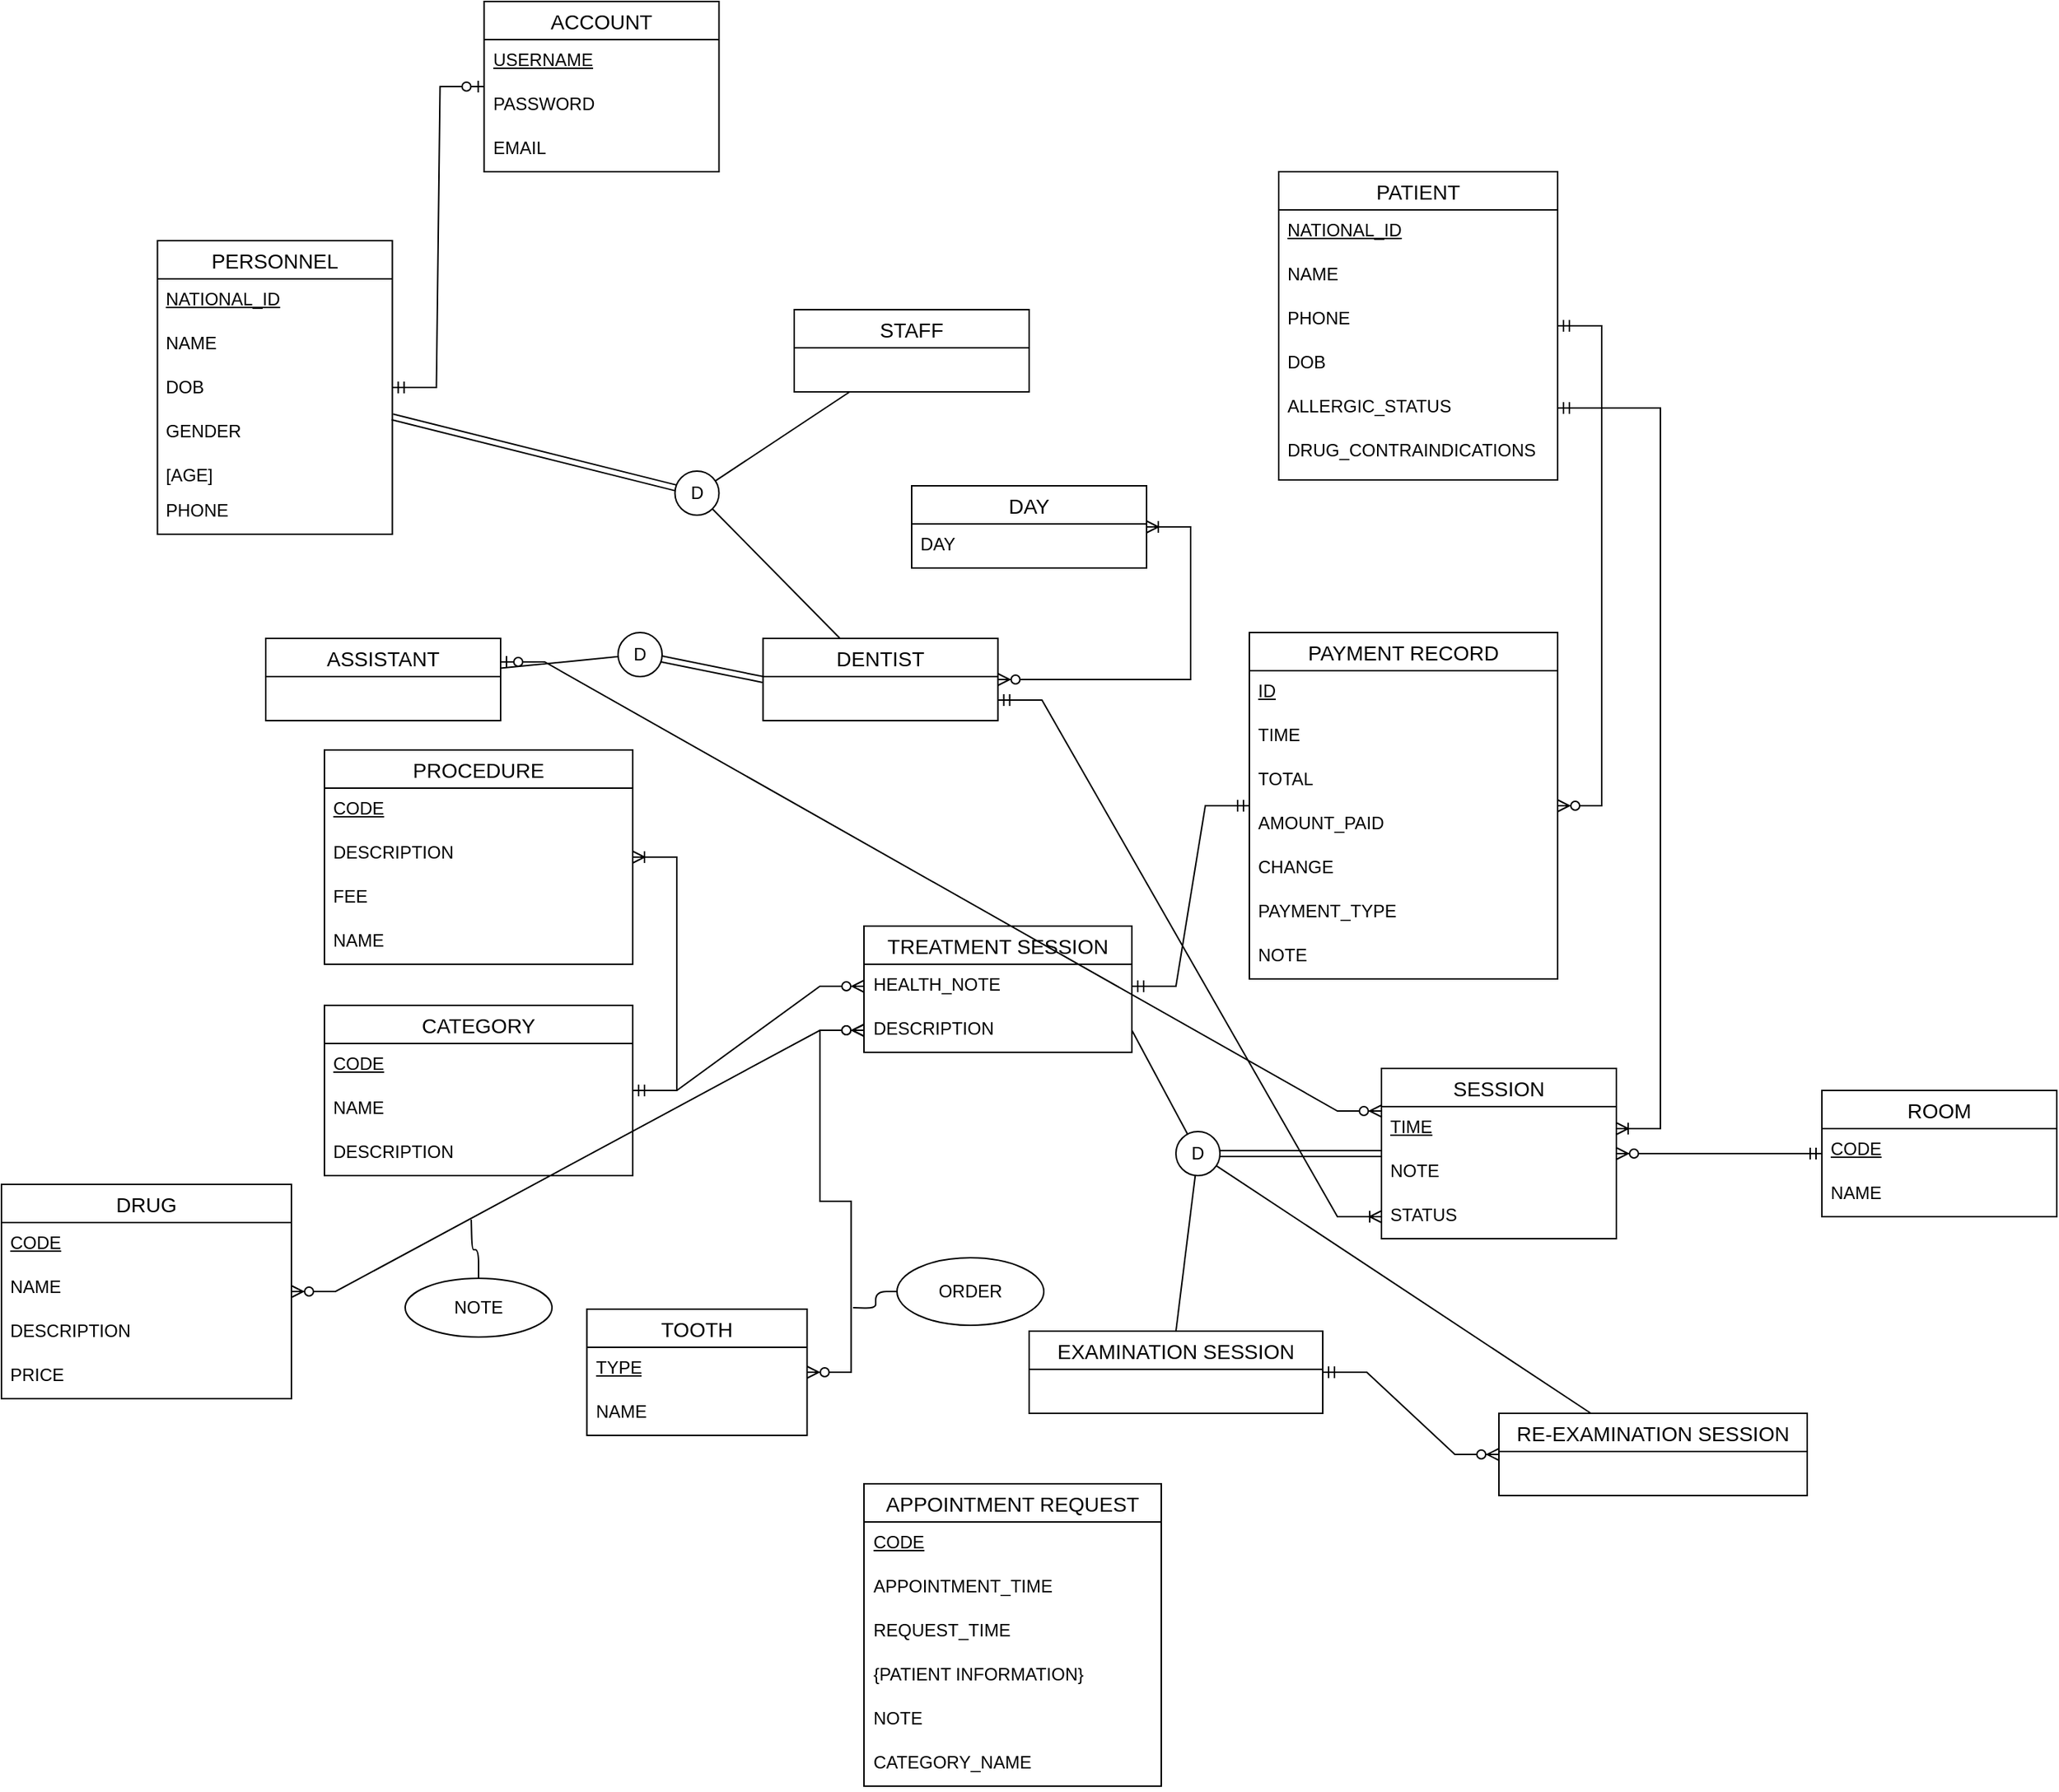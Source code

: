 <mxfile version="21.6.6" type="device">
  <diagram name="Page-1" id="1ZqelRtR58Mp4bGrBmQF">
    <mxGraphModel dx="1050" dy="623" grid="1" gridSize="10" guides="1" tooltips="1" connect="1" arrows="1" fold="1" page="1" pageScale="1" pageWidth="850" pageHeight="1100" background="none" math="0" shadow="0">
      <root>
        <mxCell id="0" />
        <mxCell id="1" parent="0" />
        <mxCell id="TScpjYr6p5Fea-ma_9VI-13" value="DENTIST" style="swimlane;fontStyle=0;childLayout=stackLayout;horizontal=1;startSize=26;horizontalStack=0;resizeParent=1;resizeParentMax=0;resizeLast=0;collapsible=1;marginBottom=0;align=center;fontSize=14;" parent="1" vertex="1">
          <mxGeometry x="648.75" y="1044" width="160" height="56" as="geometry" />
        </mxCell>
        <mxCell id="TScpjYr6p5Fea-ma_9VI-52" value="ROOM" style="swimlane;fontStyle=0;childLayout=stackLayout;horizontal=1;startSize=26;horizontalStack=0;resizeParent=1;resizeParentMax=0;resizeLast=0;collapsible=1;marginBottom=0;align=center;fontSize=14;" parent="1" vertex="1">
          <mxGeometry x="1370" y="1352" width="160" height="86" as="geometry" />
        </mxCell>
        <mxCell id="TScpjYr6p5Fea-ma_9VI-53" value="&lt;u&gt;CODE&lt;/u&gt;" style="text;strokeColor=none;fillColor=none;spacingLeft=4;spacingRight=4;overflow=hidden;rotatable=0;points=[[0,0.5],[1,0.5]];portConstraint=eastwest;fontSize=12;whiteSpace=wrap;html=1;" parent="TScpjYr6p5Fea-ma_9VI-52" vertex="1">
          <mxGeometry y="26" width="160" height="30" as="geometry" />
        </mxCell>
        <mxCell id="2ctIC8E9U0INF1ZIrR8m-14" value="NAME" style="text;strokeColor=none;fillColor=none;spacingLeft=4;spacingRight=4;overflow=hidden;rotatable=0;points=[[0,0.5],[1,0.5]];portConstraint=eastwest;fontSize=12;whiteSpace=wrap;html=1;" parent="TScpjYr6p5Fea-ma_9VI-52" vertex="1">
          <mxGeometry y="56" width="160" height="30" as="geometry" />
        </mxCell>
        <mxCell id="TScpjYr6p5Fea-ma_9VI-64" value="PATIENT" style="swimlane;fontStyle=0;childLayout=stackLayout;horizontal=1;startSize=26;horizontalStack=0;resizeParent=1;resizeParentMax=0;resizeLast=0;collapsible=1;marginBottom=0;align=center;fontSize=14;" parent="1" vertex="1">
          <mxGeometry x="1000" y="726" width="190" height="210" as="geometry" />
        </mxCell>
        <mxCell id="zubsQwE2RWVzoVWE71jF-47" value="NATIONAL_ID" style="text;strokeColor=none;fillColor=none;spacingLeft=4;spacingRight=4;overflow=hidden;rotatable=0;points=[[0,0.5],[1,0.5]];portConstraint=eastwest;fontSize=12;whiteSpace=wrap;html=1;fontStyle=4" parent="TScpjYr6p5Fea-ma_9VI-64" vertex="1">
          <mxGeometry y="26" width="190" height="30" as="geometry" />
        </mxCell>
        <mxCell id="zubsQwE2RWVzoVWE71jF-48" value="NAME" style="text;strokeColor=none;fillColor=none;spacingLeft=4;spacingRight=4;overflow=hidden;rotatable=0;points=[[0,0.5],[1,0.5]];portConstraint=eastwest;fontSize=12;whiteSpace=wrap;html=1;" parent="TScpjYr6p5Fea-ma_9VI-64" vertex="1">
          <mxGeometry y="56" width="190" height="30" as="geometry" />
        </mxCell>
        <mxCell id="zubsQwE2RWVzoVWE71jF-49" value="PHONE" style="text;strokeColor=none;fillColor=none;spacingLeft=4;spacingRight=4;overflow=hidden;rotatable=0;points=[[0,0.5],[1,0.5]];portConstraint=eastwest;fontSize=12;whiteSpace=wrap;html=1;" parent="TScpjYr6p5Fea-ma_9VI-64" vertex="1">
          <mxGeometry y="86" width="190" height="30" as="geometry" />
        </mxCell>
        <mxCell id="zubsQwE2RWVzoVWE71jF-50" value="DOB" style="text;strokeColor=none;fillColor=none;spacingLeft=4;spacingRight=4;overflow=hidden;rotatable=0;points=[[0,0.5],[1,0.5]];portConstraint=eastwest;fontSize=12;whiteSpace=wrap;html=1;" parent="TScpjYr6p5Fea-ma_9VI-64" vertex="1">
          <mxGeometry y="116" width="190" height="30" as="geometry" />
        </mxCell>
        <mxCell id="tFlB_O44RkPan1QI3NoO-107" value="ALLERGIC_STATUS" style="text;strokeColor=none;fillColor=none;spacingLeft=4;spacingRight=4;overflow=hidden;rotatable=0;points=[[0,0.5],[1,0.5]];portConstraint=eastwest;fontSize=12;whiteSpace=wrap;html=1;" parent="TScpjYr6p5Fea-ma_9VI-64" vertex="1">
          <mxGeometry y="146" width="190" height="30" as="geometry" />
        </mxCell>
        <mxCell id="tFlB_O44RkPan1QI3NoO-108" value="DRUG_CONTRAINDICATIONS" style="text;strokeColor=none;fillColor=none;spacingLeft=4;spacingRight=4;overflow=hidden;rotatable=0;points=[[0,0.5],[1,0.5]];portConstraint=eastwest;fontSize=12;whiteSpace=wrap;html=1;" parent="TScpjYr6p5Fea-ma_9VI-64" vertex="1">
          <mxGeometry y="176" width="190" height="34" as="geometry" />
        </mxCell>
        <mxCell id="TScpjYr6p5Fea-ma_9VI-93" value="PAYMENT RECORD" style="swimlane;fontStyle=0;childLayout=stackLayout;horizontal=1;startSize=26;horizontalStack=0;resizeParent=1;resizeParentMax=0;resizeLast=0;collapsible=1;marginBottom=0;align=center;fontSize=14;" parent="1" vertex="1">
          <mxGeometry x="980" y="1040" width="210" height="236" as="geometry" />
        </mxCell>
        <mxCell id="2ctIC8E9U0INF1ZIrR8m-19" value="&lt;u&gt;ID&lt;/u&gt;" style="text;strokeColor=none;fillColor=none;spacingLeft=4;spacingRight=4;overflow=hidden;rotatable=0;points=[[0,0.5],[1,0.5]];portConstraint=eastwest;fontSize=12;whiteSpace=wrap;html=1;" parent="TScpjYr6p5Fea-ma_9VI-93" vertex="1">
          <mxGeometry y="26" width="210" height="30" as="geometry" />
        </mxCell>
        <mxCell id="TScpjYr6p5Fea-ma_9VI-94" value="TIME" style="text;strokeColor=none;fillColor=none;spacingLeft=4;spacingRight=4;overflow=hidden;rotatable=0;points=[[0,0.5],[1,0.5]];portConstraint=eastwest;fontSize=12;whiteSpace=wrap;html=1;" parent="TScpjYr6p5Fea-ma_9VI-93" vertex="1">
          <mxGeometry y="56" width="210" height="30" as="geometry" />
        </mxCell>
        <mxCell id="TScpjYr6p5Fea-ma_9VI-95" value="TOTAL" style="text;strokeColor=none;fillColor=none;spacingLeft=4;spacingRight=4;overflow=hidden;rotatable=0;points=[[0,0.5],[1,0.5]];portConstraint=eastwest;fontSize=12;whiteSpace=wrap;html=1;" parent="TScpjYr6p5Fea-ma_9VI-93" vertex="1">
          <mxGeometry y="86" width="210" height="30" as="geometry" />
        </mxCell>
        <mxCell id="TScpjYr6p5Fea-ma_9VI-96" value="AMOUNT_PAID" style="text;strokeColor=none;fillColor=none;spacingLeft=4;spacingRight=4;overflow=hidden;rotatable=0;points=[[0,0.5],[1,0.5]];portConstraint=eastwest;fontSize=12;whiteSpace=wrap;html=1;" parent="TScpjYr6p5Fea-ma_9VI-93" vertex="1">
          <mxGeometry y="116" width="210" height="30" as="geometry" />
        </mxCell>
        <mxCell id="TScpjYr6p5Fea-ma_9VI-97" value="CHANGE" style="text;strokeColor=none;fillColor=none;spacingLeft=4;spacingRight=4;overflow=hidden;rotatable=0;points=[[0,0.5],[1,0.5]];portConstraint=eastwest;fontSize=12;whiteSpace=wrap;html=1;" parent="TScpjYr6p5Fea-ma_9VI-93" vertex="1">
          <mxGeometry y="146" width="210" height="30" as="geometry" />
        </mxCell>
        <mxCell id="TScpjYr6p5Fea-ma_9VI-98" value="PAYMENT_TYPE" style="text;strokeColor=none;fillColor=none;spacingLeft=4;spacingRight=4;overflow=hidden;rotatable=0;points=[[0,0.5],[1,0.5]];portConstraint=eastwest;fontSize=12;whiteSpace=wrap;html=1;" parent="TScpjYr6p5Fea-ma_9VI-93" vertex="1">
          <mxGeometry y="176" width="210" height="30" as="geometry" />
        </mxCell>
        <mxCell id="4" value="NOTE" style="text;strokeColor=none;fillColor=none;spacingLeft=4;spacingRight=4;overflow=hidden;rotatable=0;points=[[0,0.5],[1,0.5]];portConstraint=eastwest;fontSize=12;whiteSpace=wrap;html=1;" parent="TScpjYr6p5Fea-ma_9VI-93" vertex="1">
          <mxGeometry y="206" width="210" height="30" as="geometry" />
        </mxCell>
        <mxCell id="TScpjYr6p5Fea-ma_9VI-100" value="APPOINTMENT REQUEST" style="swimlane;fontStyle=0;childLayout=stackLayout;horizontal=1;startSize=26;horizontalStack=0;resizeParent=1;resizeParentMax=0;resizeLast=0;collapsible=1;marginBottom=0;align=center;fontSize=14;" parent="1" vertex="1">
          <mxGeometry x="717.5" y="1620" width="202.5" height="206" as="geometry" />
        </mxCell>
        <mxCell id="tFlB_O44RkPan1QI3NoO-69" value="&lt;u&gt;CODE&lt;/u&gt;" style="text;strokeColor=none;fillColor=none;spacingLeft=4;spacingRight=4;overflow=hidden;rotatable=0;points=[[0,0.5],[1,0.5]];portConstraint=eastwest;fontSize=12;whiteSpace=wrap;html=1;" parent="TScpjYr6p5Fea-ma_9VI-100" vertex="1">
          <mxGeometry y="26" width="202.5" height="30" as="geometry" />
        </mxCell>
        <mxCell id="2ctIC8E9U0INF1ZIrR8m-20" value="&lt;span&gt;APPOINTMENT_TIME&lt;/span&gt;" style="text;strokeColor=none;fillColor=none;spacingLeft=4;spacingRight=4;overflow=hidden;rotatable=0;points=[[0,0.5],[1,0.5]];portConstraint=eastwest;fontSize=12;whiteSpace=wrap;html=1;fontStyle=0" parent="TScpjYr6p5Fea-ma_9VI-100" vertex="1">
          <mxGeometry y="56" width="202.5" height="30" as="geometry" />
        </mxCell>
        <mxCell id="tFlB_O44RkPan1QI3NoO-141" value="REQUEST_TIME" style="text;strokeColor=none;fillColor=none;spacingLeft=4;spacingRight=4;overflow=hidden;rotatable=0;points=[[0,0.5],[1,0.5]];portConstraint=eastwest;fontSize=12;whiteSpace=wrap;html=1;fontStyle=0" parent="TScpjYr6p5Fea-ma_9VI-100" vertex="1">
          <mxGeometry y="86" width="202.5" height="30" as="geometry" />
        </mxCell>
        <mxCell id="TScpjYr6p5Fea-ma_9VI-101" value="{PATIENT INFORMATION}" style="text;strokeColor=none;fillColor=none;spacingLeft=4;spacingRight=4;overflow=hidden;rotatable=0;points=[[0,0.5],[1,0.5]];portConstraint=eastwest;fontSize=12;whiteSpace=wrap;html=1;" parent="TScpjYr6p5Fea-ma_9VI-100" vertex="1">
          <mxGeometry y="116" width="202.5" height="30" as="geometry" />
        </mxCell>
        <mxCell id="tFlB_O44RkPan1QI3NoO-68" value="NOTE" style="text;strokeColor=none;fillColor=none;spacingLeft=4;spacingRight=4;overflow=hidden;rotatable=0;points=[[0,0.5],[1,0.5]];portConstraint=eastwest;fontSize=12;whiteSpace=wrap;html=1;" parent="TScpjYr6p5Fea-ma_9VI-100" vertex="1">
          <mxGeometry y="146" width="202.5" height="30" as="geometry" />
        </mxCell>
        <mxCell id="zubsQwE2RWVzoVWE71jF-51" value="CATEGORY_NAME" style="text;strokeColor=none;fillColor=none;spacingLeft=4;spacingRight=4;overflow=hidden;rotatable=0;points=[[0,0.5],[1,0.5]];portConstraint=eastwest;fontSize=12;whiteSpace=wrap;html=1;" parent="TScpjYr6p5Fea-ma_9VI-100" vertex="1">
          <mxGeometry y="176" width="202.5" height="30" as="geometry" />
        </mxCell>
        <mxCell id="2ctIC8E9U0INF1ZIrR8m-1" value="STAFF" style="swimlane;fontStyle=0;childLayout=stackLayout;horizontal=1;startSize=26;horizontalStack=0;resizeParent=1;resizeParentMax=0;resizeLast=0;collapsible=1;marginBottom=0;align=center;fontSize=14;" parent="1" vertex="1">
          <mxGeometry x="670" y="820" width="160" height="56" as="geometry" />
        </mxCell>
        <mxCell id="2ctIC8E9U0INF1ZIrR8m-5" value="PERSONNEL" style="swimlane;fontStyle=0;childLayout=stackLayout;horizontal=1;startSize=26;horizontalStack=0;resizeParent=1;resizeParentMax=0;resizeLast=0;collapsible=1;marginBottom=0;align=center;fontSize=14;" parent="1" vertex="1">
          <mxGeometry x="236.25" y="773" width="160" height="200" as="geometry" />
        </mxCell>
        <mxCell id="2ctIC8E9U0INF1ZIrR8m-7" value="&lt;u&gt;NATIONAL_ID&lt;/u&gt;" style="text;strokeColor=none;fillColor=none;spacingLeft=4;spacingRight=4;overflow=hidden;rotatable=0;points=[[0,0.5],[1,0.5]];portConstraint=eastwest;fontSize=12;whiteSpace=wrap;html=1;" parent="2ctIC8E9U0INF1ZIrR8m-5" vertex="1">
          <mxGeometry y="26" width="160" height="30" as="geometry" />
        </mxCell>
        <mxCell id="2ctIC8E9U0INF1ZIrR8m-8" value="NAME" style="text;strokeColor=none;fillColor=none;spacingLeft=4;spacingRight=4;overflow=hidden;rotatable=0;points=[[0,0.5],[1,0.5]];portConstraint=eastwest;fontSize=12;whiteSpace=wrap;html=1;" parent="2ctIC8E9U0INF1ZIrR8m-5" vertex="1">
          <mxGeometry y="56" width="160" height="30" as="geometry" />
        </mxCell>
        <mxCell id="2ctIC8E9U0INF1ZIrR8m-11" value="DOB" style="text;strokeColor=none;fillColor=none;spacingLeft=4;spacingRight=4;overflow=hidden;rotatable=0;points=[[0,0.5],[1,0.5]];portConstraint=eastwest;fontSize=12;whiteSpace=wrap;html=1;" parent="2ctIC8E9U0INF1ZIrR8m-5" vertex="1">
          <mxGeometry y="86" width="160" height="30" as="geometry" />
        </mxCell>
        <mxCell id="tFlB_O44RkPan1QI3NoO-49" value="GENDER" style="text;strokeColor=none;fillColor=none;spacingLeft=4;spacingRight=4;overflow=hidden;rotatable=0;points=[[0,0.5],[1,0.5]];portConstraint=eastwest;fontSize=12;whiteSpace=wrap;html=1;" parent="2ctIC8E9U0INF1ZIrR8m-5" vertex="1">
          <mxGeometry y="116" width="160" height="30" as="geometry" />
        </mxCell>
        <mxCell id="tFlB_O44RkPan1QI3NoO-117" value="[AGE]" style="text;strokeColor=none;fillColor=none;spacingLeft=4;spacingRight=4;overflow=hidden;rotatable=0;points=[[0,0.5],[1,0.5]];portConstraint=eastwest;fontSize=12;whiteSpace=wrap;html=1;" parent="2ctIC8E9U0INF1ZIrR8m-5" vertex="1">
          <mxGeometry y="146" width="160" height="24" as="geometry" />
        </mxCell>
        <mxCell id="3" value="PHONE" style="text;strokeColor=none;fillColor=none;spacingLeft=4;spacingRight=4;overflow=hidden;rotatable=0;points=[[0,0.5],[1,0.5]];portConstraint=eastwest;fontSize=12;whiteSpace=wrap;html=1;" parent="2ctIC8E9U0INF1ZIrR8m-5" vertex="1">
          <mxGeometry y="170" width="160" height="30" as="geometry" />
        </mxCell>
        <mxCell id="2ctIC8E9U0INF1ZIrR8m-22" value="DAY" style="swimlane;fontStyle=0;childLayout=stackLayout;horizontal=1;startSize=26;horizontalStack=0;resizeParent=1;resizeParentMax=0;resizeLast=0;collapsible=1;marginBottom=0;align=center;fontSize=14;" parent="1" vertex="1">
          <mxGeometry x="750" y="940" width="160" height="56" as="geometry" />
        </mxCell>
        <mxCell id="2ctIC8E9U0INF1ZIrR8m-23" value="DAY" style="text;strokeColor=none;fillColor=none;spacingLeft=4;spacingRight=4;overflow=hidden;rotatable=0;points=[[0,0.5],[1,0.5]];portConstraint=eastwest;fontSize=12;whiteSpace=wrap;html=1;" parent="2ctIC8E9U0INF1ZIrR8m-22" vertex="1">
          <mxGeometry y="26" width="160" height="30" as="geometry" />
        </mxCell>
        <mxCell id="tFlB_O44RkPan1QI3NoO-11" value="TREATMENT SESSION" style="swimlane;fontStyle=0;childLayout=stackLayout;horizontal=1;startSize=26;horizontalStack=0;resizeParent=1;resizeParentMax=0;resizeLast=0;collapsible=1;marginBottom=0;align=center;fontSize=14;" parent="1" vertex="1">
          <mxGeometry x="717.5" y="1240" width="182.5" height="86" as="geometry" />
        </mxCell>
        <mxCell id="rTvoOdT0h46K-Jxe7cBr-56" value="" style="edgeStyle=entityRelationEdgeStyle;fontSize=12;html=1;endArrow=ERzeroToMany;startArrow=ERzeroToOne;rounded=0;" parent="tFlB_O44RkPan1QI3NoO-11" edge="1">
          <mxGeometry width="100" height="100" relative="1" as="geometry">
            <mxPoint x="-247.5" y="-180" as="sourcePoint" />
            <mxPoint x="352.5" y="126.0" as="targetPoint" />
          </mxGeometry>
        </mxCell>
        <mxCell id="tFlB_O44RkPan1QI3NoO-12" value="HEALTH_NOTE" style="text;strokeColor=none;fillColor=none;spacingLeft=4;spacingRight=4;overflow=hidden;rotatable=0;points=[[0,0.5],[1,0.5]];portConstraint=eastwest;fontSize=12;whiteSpace=wrap;html=1;" parent="tFlB_O44RkPan1QI3NoO-11" vertex="1">
          <mxGeometry y="26" width="182.5" height="30" as="geometry" />
        </mxCell>
        <mxCell id="tFlB_O44RkPan1QI3NoO-96" value="DESCRIPTION" style="text;strokeColor=none;fillColor=none;spacingLeft=4;spacingRight=4;overflow=hidden;rotatable=0;points=[[0,0.5],[1,0.5]];portConstraint=eastwest;fontSize=12;whiteSpace=wrap;html=1;" parent="tFlB_O44RkPan1QI3NoO-11" vertex="1">
          <mxGeometry y="56" width="182.5" height="30" as="geometry" />
        </mxCell>
        <mxCell id="tFlB_O44RkPan1QI3NoO-19" value="CATEGORY" style="swimlane;fontStyle=0;childLayout=stackLayout;horizontal=1;startSize=26;horizontalStack=0;resizeParent=1;resizeParentMax=0;resizeLast=0;collapsible=1;marginBottom=0;align=center;fontSize=14;" parent="1" vertex="1">
          <mxGeometry x="350" y="1294" width="210" height="116" as="geometry" />
        </mxCell>
        <mxCell id="tFlB_O44RkPan1QI3NoO-20" value="&lt;u&gt;CODE&lt;/u&gt;" style="text;strokeColor=none;fillColor=none;spacingLeft=4;spacingRight=4;overflow=hidden;rotatable=0;points=[[0,0.5],[1,0.5]];portConstraint=eastwest;fontSize=12;whiteSpace=wrap;html=1;" parent="tFlB_O44RkPan1QI3NoO-19" vertex="1">
          <mxGeometry y="26" width="210" height="30" as="geometry" />
        </mxCell>
        <mxCell id="dPmDBc9KIw9kbBb1pNCt-47" value="NAME" style="text;strokeColor=none;fillColor=none;spacingLeft=4;spacingRight=4;overflow=hidden;rotatable=0;points=[[0,0.5],[1,0.5]];portConstraint=eastwest;fontSize=12;whiteSpace=wrap;html=1;" parent="tFlB_O44RkPan1QI3NoO-19" vertex="1">
          <mxGeometry y="56" width="210" height="30" as="geometry" />
        </mxCell>
        <mxCell id="rTvoOdT0h46K-Jxe7cBr-51" value="DESCRIPTION" style="text;strokeColor=none;fillColor=none;spacingLeft=4;spacingRight=4;overflow=hidden;rotatable=0;points=[[0,0.5],[1,0.5]];portConstraint=eastwest;fontSize=12;whiteSpace=wrap;html=1;" parent="tFlB_O44RkPan1QI3NoO-19" vertex="1">
          <mxGeometry y="86" width="210" height="30" as="geometry" />
        </mxCell>
        <mxCell id="tFlB_O44RkPan1QI3NoO-21" value="PROCEDURE" style="swimlane;fontStyle=0;childLayout=stackLayout;horizontal=1;startSize=26;horizontalStack=0;resizeParent=1;resizeParentMax=0;resizeLast=0;collapsible=1;marginBottom=0;align=center;fontSize=14;" parent="1" vertex="1">
          <mxGeometry x="350" y="1120" width="210" height="146" as="geometry" />
        </mxCell>
        <mxCell id="tFlB_O44RkPan1QI3NoO-22" value="&lt;u&gt;CODE&lt;/u&gt;" style="text;strokeColor=none;fillColor=none;spacingLeft=4;spacingRight=4;overflow=hidden;rotatable=0;points=[[0,0.5],[1,0.5]];portConstraint=eastwest;fontSize=12;whiteSpace=wrap;html=1;" parent="tFlB_O44RkPan1QI3NoO-21" vertex="1">
          <mxGeometry y="26" width="210" height="30" as="geometry" />
        </mxCell>
        <mxCell id="tFlB_O44RkPan1QI3NoO-23" value="DESCRIPTION" style="text;strokeColor=none;fillColor=none;spacingLeft=4;spacingRight=4;overflow=hidden;rotatable=0;points=[[0,0.5],[1,0.5]];portConstraint=eastwest;fontSize=12;whiteSpace=wrap;html=1;" parent="tFlB_O44RkPan1QI3NoO-21" vertex="1">
          <mxGeometry y="56" width="210" height="30" as="geometry" />
        </mxCell>
        <mxCell id="tFlB_O44RkPan1QI3NoO-27" value="FEE" style="text;strokeColor=none;fillColor=none;spacingLeft=4;spacingRight=4;overflow=hidden;rotatable=0;points=[[0,0.5],[1,0.5]];portConstraint=eastwest;fontSize=12;whiteSpace=wrap;html=1;" parent="tFlB_O44RkPan1QI3NoO-21" vertex="1">
          <mxGeometry y="86" width="210" height="30" as="geometry" />
        </mxCell>
        <mxCell id="rTvoOdT0h46K-Jxe7cBr-52" value="NAME" style="text;strokeColor=none;fillColor=none;spacingLeft=4;spacingRight=4;overflow=hidden;rotatable=0;points=[[0,0.5],[1,0.5]];portConstraint=eastwest;fontSize=12;whiteSpace=wrap;html=1;" parent="tFlB_O44RkPan1QI3NoO-21" vertex="1">
          <mxGeometry y="116" width="210" height="30" as="geometry" />
        </mxCell>
        <mxCell id="tFlB_O44RkPan1QI3NoO-24" value="TOOTH" style="swimlane;fontStyle=0;childLayout=stackLayout;horizontal=1;startSize=26;horizontalStack=0;resizeParent=1;resizeParentMax=0;resizeLast=0;collapsible=1;marginBottom=0;align=center;fontSize=14;" parent="1" vertex="1">
          <mxGeometry x="528.75" y="1501" width="150" height="86" as="geometry" />
        </mxCell>
        <mxCell id="tFlB_O44RkPan1QI3NoO-25" value="&lt;u&gt;TYPE&lt;/u&gt;" style="text;strokeColor=none;fillColor=none;spacingLeft=4;spacingRight=4;overflow=hidden;rotatable=0;points=[[0,0.5],[1,0.5]];portConstraint=eastwest;fontSize=12;whiteSpace=wrap;html=1;" parent="tFlB_O44RkPan1QI3NoO-24" vertex="1">
          <mxGeometry y="26" width="150" height="30" as="geometry" />
        </mxCell>
        <mxCell id="rTvoOdT0h46K-Jxe7cBr-54" value="NAME" style="text;strokeColor=none;fillColor=none;spacingLeft=4;spacingRight=4;overflow=hidden;rotatable=0;points=[[0,0.5],[1,0.5]];portConstraint=eastwest;fontSize=12;whiteSpace=wrap;html=1;" parent="tFlB_O44RkPan1QI3NoO-24" vertex="1">
          <mxGeometry y="56" width="150" height="30" as="geometry" />
        </mxCell>
        <mxCell id="tFlB_O44RkPan1QI3NoO-32" value="" style="edgeStyle=entityRelationEdgeStyle;fontSize=12;html=1;endArrow=ERoneToMany;startArrow=ERmandOne;rounded=0;" parent="1" source="tFlB_O44RkPan1QI3NoO-19" target="tFlB_O44RkPan1QI3NoO-21" edge="1">
          <mxGeometry width="100" height="100" relative="1" as="geometry">
            <mxPoint x="670" y="1338" as="sourcePoint" />
            <mxPoint x="870" y="1268" as="targetPoint" />
          </mxGeometry>
        </mxCell>
        <mxCell id="tFlB_O44RkPan1QI3NoO-38" value="ASSISTANT" style="swimlane;fontStyle=0;childLayout=stackLayout;horizontal=1;startSize=26;horizontalStack=0;resizeParent=1;resizeParentMax=0;resizeLast=0;collapsible=1;marginBottom=0;align=center;fontSize=14;" parent="1" vertex="1">
          <mxGeometry x="310" y="1044" width="160" height="56" as="geometry" />
        </mxCell>
        <mxCell id="tFlB_O44RkPan1QI3NoO-40" value="" style="edgeStyle=entityRelationEdgeStyle;fontSize=12;html=1;endArrow=ERoneToMany;startArrow=ERmandOne;rounded=0;exitX=1;exitY=0.75;exitDx=0;exitDy=0;" parent="1" source="TScpjYr6p5Fea-ma_9VI-13" target="rTvoOdT0h46K-Jxe7cBr-49" edge="1">
          <mxGeometry width="100" height="100" relative="1" as="geometry">
            <mxPoint x="840" y="1230" as="sourcePoint" />
            <mxPoint x="940" y="1130" as="targetPoint" />
          </mxGeometry>
        </mxCell>
        <mxCell id="tFlB_O44RkPan1QI3NoO-42" value="ACCOUNT" style="swimlane;fontStyle=0;childLayout=stackLayout;horizontal=1;startSize=26;horizontalStack=0;resizeParent=1;resizeParentMax=0;resizeLast=0;collapsible=1;marginBottom=0;align=center;fontSize=14;" parent="1" vertex="1">
          <mxGeometry x="458.75" y="610" width="160" height="116" as="geometry" />
        </mxCell>
        <mxCell id="tFlB_O44RkPan1QI3NoO-43" value="&lt;u&gt;USERNAME&lt;/u&gt;" style="text;strokeColor=none;fillColor=none;spacingLeft=4;spacingRight=4;overflow=hidden;rotatable=0;points=[[0,0.5],[1,0.5]];portConstraint=eastwest;fontSize=12;whiteSpace=wrap;html=1;" parent="tFlB_O44RkPan1QI3NoO-42" vertex="1">
          <mxGeometry y="26" width="160" height="30" as="geometry" />
        </mxCell>
        <mxCell id="tFlB_O44RkPan1QI3NoO-44" value="PASSWORD" style="text;strokeColor=none;fillColor=none;spacingLeft=4;spacingRight=4;overflow=hidden;rotatable=0;points=[[0,0.5],[1,0.5]];portConstraint=eastwest;fontSize=12;whiteSpace=wrap;html=1;" parent="tFlB_O44RkPan1QI3NoO-42" vertex="1">
          <mxGeometry y="56" width="160" height="30" as="geometry" />
        </mxCell>
        <mxCell id="tFlB_O44RkPan1QI3NoO-47" value="EMAIL" style="text;strokeColor=none;fillColor=none;spacingLeft=4;spacingRight=4;overflow=hidden;rotatable=0;points=[[0,0.5],[1,0.5]];portConstraint=eastwest;fontSize=12;whiteSpace=wrap;html=1;" parent="tFlB_O44RkPan1QI3NoO-42" vertex="1">
          <mxGeometry y="86" width="160" height="30" as="geometry" />
        </mxCell>
        <mxCell id="tFlB_O44RkPan1QI3NoO-51" value="DRUG" style="swimlane;fontStyle=0;childLayout=stackLayout;horizontal=1;startSize=26;horizontalStack=0;resizeParent=1;resizeParentMax=0;resizeLast=0;collapsible=1;marginBottom=0;align=center;fontSize=14;" parent="1" vertex="1">
          <mxGeometry x="130" y="1416" width="197.5" height="146" as="geometry" />
        </mxCell>
        <mxCell id="tFlB_O44RkPan1QI3NoO-52" value="CODE" style="text;strokeColor=none;fillColor=none;spacingLeft=4;spacingRight=4;overflow=hidden;rotatable=0;points=[[0,0.5],[1,0.5]];portConstraint=eastwest;fontSize=12;whiteSpace=wrap;html=1;fontStyle=4" parent="tFlB_O44RkPan1QI3NoO-51" vertex="1">
          <mxGeometry y="26" width="197.5" height="30" as="geometry" />
        </mxCell>
        <mxCell id="tFlB_O44RkPan1QI3NoO-53" value="NAME" style="text;strokeColor=none;fillColor=none;spacingLeft=4;spacingRight=4;overflow=hidden;rotatable=0;points=[[0,0.5],[1,0.5]];portConstraint=eastwest;fontSize=12;whiteSpace=wrap;html=1;" parent="tFlB_O44RkPan1QI3NoO-51" vertex="1">
          <mxGeometry y="56" width="197.5" height="30" as="geometry" />
        </mxCell>
        <mxCell id="tFlB_O44RkPan1QI3NoO-54" value="DESCRIPTION" style="text;strokeColor=none;fillColor=none;spacingLeft=4;spacingRight=4;overflow=hidden;rotatable=0;points=[[0,0.5],[1,0.5]];portConstraint=eastwest;fontSize=12;whiteSpace=wrap;html=1;" parent="tFlB_O44RkPan1QI3NoO-51" vertex="1">
          <mxGeometry y="86" width="197.5" height="30" as="geometry" />
        </mxCell>
        <mxCell id="tFlB_O44RkPan1QI3NoO-101" value="PRICE" style="text;strokeColor=none;fillColor=none;spacingLeft=4;spacingRight=4;overflow=hidden;rotatable=0;points=[[0,0.5],[1,0.5]];portConstraint=eastwest;fontSize=12;whiteSpace=wrap;html=1;" parent="tFlB_O44RkPan1QI3NoO-51" vertex="1">
          <mxGeometry y="116" width="197.5" height="30" as="geometry" />
        </mxCell>
        <mxCell id="tFlB_O44RkPan1QI3NoO-77" value="" style="edgeStyle=entityRelationEdgeStyle;fontSize=12;html=1;endArrow=ERmandOne;startArrow=ERmandOne;rounded=0;" parent="1" source="tFlB_O44RkPan1QI3NoO-12" target="TScpjYr6p5Fea-ma_9VI-93" edge="1">
          <mxGeometry width="100" height="100" relative="1" as="geometry">
            <mxPoint x="900.0" y="1311" as="sourcePoint" />
            <mxPoint x="970" y="818" as="targetPoint" />
          </mxGeometry>
        </mxCell>
        <mxCell id="tFlB_O44RkPan1QI3NoO-89" value="RE-EXAMINATION SESSION" style="swimlane;fontStyle=0;childLayout=stackLayout;horizontal=1;startSize=26;horizontalStack=0;resizeParent=1;resizeParentMax=0;resizeLast=0;collapsible=1;marginBottom=0;align=center;fontSize=14;" parent="1" vertex="1">
          <mxGeometry x="1150" y="1572" width="210" height="56" as="geometry" />
        </mxCell>
        <mxCell id="tFlB_O44RkPan1QI3NoO-97" value="" style="edgeStyle=entityRelationEdgeStyle;fontSize=12;html=1;endArrow=ERzeroToMany;startArrow=ERmandOne;rounded=0;endFill=0;" parent="1" source="tFlB_O44RkPan1QI3NoO-19" target="tFlB_O44RkPan1QI3NoO-12" edge="1">
          <mxGeometry width="100" height="100" relative="1" as="geometry">
            <mxPoint x="650" y="1370" as="sourcePoint" />
            <mxPoint x="690" y="1450" as="targetPoint" />
          </mxGeometry>
        </mxCell>
        <mxCell id="47" style="edgeStyle=orthogonalEdgeStyle;html=1;startArrow=none;startFill=0;endArrow=none;endFill=0;" parent="1" source="tFlB_O44RkPan1QI3NoO-103" edge="1">
          <mxGeometry relative="1" as="geometry">
            <mxPoint x="710" y="1500" as="targetPoint" />
          </mxGeometry>
        </mxCell>
        <mxCell id="tFlB_O44RkPan1QI3NoO-103" value="ORDER" style="ellipse;whiteSpace=wrap;html=1;align=center;" parent="1" vertex="1">
          <mxGeometry x="740" y="1466" width="100" height="46" as="geometry" />
        </mxCell>
        <mxCell id="tFlB_O44RkPan1QI3NoO-122" value="EXAMINATION SESSION" style="swimlane;fontStyle=0;childLayout=stackLayout;horizontal=1;startSize=26;horizontalStack=0;resizeParent=1;resizeParentMax=0;resizeLast=0;collapsible=1;marginBottom=0;align=center;fontSize=14;" parent="1" vertex="1">
          <mxGeometry x="830" y="1516" width="200" height="56" as="geometry" />
        </mxCell>
        <mxCell id="tFlB_O44RkPan1QI3NoO-127" value="SESSION" style="swimlane;fontStyle=0;childLayout=stackLayout;horizontal=1;startSize=26;horizontalStack=0;resizeParent=1;resizeParentMax=0;resizeLast=0;collapsible=1;marginBottom=0;align=center;fontSize=14;" parent="1" vertex="1">
          <mxGeometry x="1070" y="1337" width="160" height="116" as="geometry" />
        </mxCell>
        <mxCell id="tFlB_O44RkPan1QI3NoO-128" value="&lt;u&gt;TIME&lt;/u&gt;" style="text;strokeColor=none;fillColor=none;spacingLeft=4;spacingRight=4;overflow=hidden;rotatable=0;points=[[0,0.5],[1,0.5]];portConstraint=eastwest;fontSize=12;whiteSpace=wrap;html=1;" parent="tFlB_O44RkPan1QI3NoO-127" vertex="1">
          <mxGeometry y="26" width="160" height="30" as="geometry" />
        </mxCell>
        <mxCell id="tFlB_O44RkPan1QI3NoO-136" value="NOTE" style="text;strokeColor=none;fillColor=none;spacingLeft=4;spacingRight=4;overflow=hidden;rotatable=0;points=[[0,0.5],[1,0.5]];portConstraint=eastwest;fontSize=12;whiteSpace=wrap;html=1;" parent="tFlB_O44RkPan1QI3NoO-127" vertex="1">
          <mxGeometry y="56" width="160" height="30" as="geometry" />
        </mxCell>
        <mxCell id="rTvoOdT0h46K-Jxe7cBr-49" value="STATUS" style="text;strokeColor=none;fillColor=none;spacingLeft=4;spacingRight=4;overflow=hidden;rotatable=0;points=[[0,0.5],[1,0.5]];portConstraint=eastwest;fontSize=12;whiteSpace=wrap;html=1;" parent="tFlB_O44RkPan1QI3NoO-127" vertex="1">
          <mxGeometry y="86" width="160" height="30" as="geometry" />
        </mxCell>
        <mxCell id="tFlB_O44RkPan1QI3NoO-135" value="" style="edgeStyle=entityRelationEdgeStyle;fontSize=12;html=1;endArrow=ERoneToMany;startArrow=ERmandOne;rounded=0;" parent="1" source="tFlB_O44RkPan1QI3NoO-107" target="tFlB_O44RkPan1QI3NoO-128" edge="1">
          <mxGeometry width="100" height="100" relative="1" as="geometry">
            <mxPoint x="1300" y="1290" as="sourcePoint" />
            <mxPoint x="1400" y="1190" as="targetPoint" />
          </mxGeometry>
        </mxCell>
        <mxCell id="46" style="edgeStyle=orthogonalEdgeStyle;html=1;startArrow=none;startFill=0;endArrow=none;endFill=0;" parent="1" source="10" edge="1">
          <mxGeometry relative="1" as="geometry">
            <mxPoint x="450" y="1440" as="targetPoint" />
          </mxGeometry>
        </mxCell>
        <mxCell id="10" value="NOTE" style="ellipse;whiteSpace=wrap;html=1;align=center;" parent="1" vertex="1">
          <mxGeometry x="405" y="1480" width="100" height="40" as="geometry" />
        </mxCell>
        <mxCell id="31" style="edgeStyle=none;html=1;entryX=0.5;entryY=0;entryDx=0;entryDy=0;startArrow=none;startFill=0;endArrow=none;endFill=0;startSize=13;endSize=12;" parent="1" source="30" target="tFlB_O44RkPan1QI3NoO-122" edge="1">
          <mxGeometry relative="1" as="geometry" />
        </mxCell>
        <mxCell id="32" style="edgeStyle=none;html=1;entryX=1;entryY=0.5;entryDx=0;entryDy=0;startArrow=none;startFill=0;endArrow=none;endFill=0;startSize=13;endSize=12;" parent="1" source="30" target="tFlB_O44RkPan1QI3NoO-96" edge="1">
          <mxGeometry relative="1" as="geometry" />
        </mxCell>
        <mxCell id="33" style="edgeStyle=none;html=1;startArrow=none;startFill=0;endArrow=none;endFill=0;shape=link;" parent="1" source="30" target="tFlB_O44RkPan1QI3NoO-127" edge="1">
          <mxGeometry relative="1" as="geometry" />
        </mxCell>
        <mxCell id="30" value="D" style="ellipse;whiteSpace=wrap;html=1;aspect=fixed;" parent="1" vertex="1">
          <mxGeometry x="930" y="1380" width="30" height="30" as="geometry" />
        </mxCell>
        <mxCell id="37" style="edgeStyle=none;html=1;startArrow=none;startFill=0;endArrow=none;endFill=0;" parent="1" source="30" target="tFlB_O44RkPan1QI3NoO-89" edge="1">
          <mxGeometry relative="1" as="geometry" />
        </mxCell>
        <mxCell id="39" style="edgeStyle=none;html=1;startArrow=none;startFill=0;endArrow=none;endFill=0;shape=link;" parent="1" source="38" target="2ctIC8E9U0INF1ZIrR8m-5" edge="1">
          <mxGeometry relative="1" as="geometry" />
        </mxCell>
        <mxCell id="40" style="edgeStyle=none;html=1;startArrow=none;startFill=0;endArrow=none;endFill=0;" parent="1" source="38" target="2ctIC8E9U0INF1ZIrR8m-1" edge="1">
          <mxGeometry relative="1" as="geometry" />
        </mxCell>
        <mxCell id="41" style="edgeStyle=none;html=1;startArrow=none;startFill=0;endArrow=none;endFill=0;" parent="1" source="38" target="TScpjYr6p5Fea-ma_9VI-13" edge="1">
          <mxGeometry relative="1" as="geometry" />
        </mxCell>
        <mxCell id="38" value="D" style="ellipse;whiteSpace=wrap;html=1;aspect=fixed;" parent="1" vertex="1">
          <mxGeometry x="588.75" y="930" width="30" height="30" as="geometry" />
        </mxCell>
        <mxCell id="44" style="edgeStyle=none;html=1;entryX=0;entryY=0.5;entryDx=0;entryDy=0;startArrow=none;startFill=0;endArrow=none;endFill=0;shape=link;" parent="1" source="43" target="TScpjYr6p5Fea-ma_9VI-13" edge="1">
          <mxGeometry relative="1" as="geometry" />
        </mxCell>
        <mxCell id="45" style="edgeStyle=none;html=1;startArrow=none;startFill=0;endArrow=none;endFill=0;" parent="1" source="43" target="tFlB_O44RkPan1QI3NoO-38" edge="1">
          <mxGeometry relative="1" as="geometry" />
        </mxCell>
        <mxCell id="43" value="D" style="ellipse;whiteSpace=wrap;html=1;aspect=fixed;" parent="1" vertex="1">
          <mxGeometry x="550" y="1040" width="30" height="30" as="geometry" />
        </mxCell>
        <mxCell id="6L9T_2g7iWuCGnN3T00P-47" value="" style="edgeStyle=entityRelationEdgeStyle;fontSize=12;html=1;endArrow=ERoneToMany;startArrow=ERzeroToMany;rounded=0;" parent="1" source="TScpjYr6p5Fea-ma_9VI-13" target="2ctIC8E9U0INF1ZIrR8m-22" edge="1">
          <mxGeometry width="100" height="100" relative="1" as="geometry">
            <mxPoint x="850" y="1000" as="sourcePoint" />
            <mxPoint x="950" y="900" as="targetPoint" />
          </mxGeometry>
        </mxCell>
        <mxCell id="rTvoOdT0h46K-Jxe7cBr-47" value="" style="edgeStyle=entityRelationEdgeStyle;fontSize=12;html=1;endArrow=ERzeroToOne;startArrow=ERmandOne;rounded=0;" parent="1" source="2ctIC8E9U0INF1ZIrR8m-5" target="tFlB_O44RkPan1QI3NoO-42" edge="1">
          <mxGeometry width="100" height="100" relative="1" as="geometry">
            <mxPoint x="480" y="860" as="sourcePoint" />
            <mxPoint x="580" y="760" as="targetPoint" />
          </mxGeometry>
        </mxCell>
        <mxCell id="rTvoOdT0h46K-Jxe7cBr-48" value="" style="edgeStyle=entityRelationEdgeStyle;fontSize=12;html=1;endArrow=ERzeroToMany;startArrow=ERmandOne;rounded=0;" parent="1" source="TScpjYr6p5Fea-ma_9VI-64" target="TScpjYr6p5Fea-ma_9VI-93" edge="1">
          <mxGeometry width="100" height="100" relative="1" as="geometry">
            <mxPoint x="1300" y="1080" as="sourcePoint" />
            <mxPoint x="1400" y="980" as="targetPoint" />
          </mxGeometry>
        </mxCell>
        <mxCell id="rTvoOdT0h46K-Jxe7cBr-50" value="" style="edgeStyle=entityRelationEdgeStyle;fontSize=12;html=1;endArrow=ERzeroToMany;startArrow=ERmandOne;rounded=0;" parent="1" source="TScpjYr6p5Fea-ma_9VI-52" target="tFlB_O44RkPan1QI3NoO-127" edge="1">
          <mxGeometry width="100" height="100" relative="1" as="geometry">
            <mxPoint x="1210" y="1400" as="sourcePoint" />
            <mxPoint x="1310" y="1300" as="targetPoint" />
          </mxGeometry>
        </mxCell>
        <mxCell id="rTvoOdT0h46K-Jxe7cBr-55" value="" style="edgeStyle=entityRelationEdgeStyle;fontSize=12;html=1;endArrow=ERzeroToMany;startArrow=ERmandOne;rounded=0;" parent="1" source="tFlB_O44RkPan1QI3NoO-122" target="tFlB_O44RkPan1QI3NoO-89" edge="1">
          <mxGeometry width="100" height="100" relative="1" as="geometry">
            <mxPoint x="1330" y="1495.63" as="sourcePoint" />
            <mxPoint x="1190" y="1495.63" as="targetPoint" />
          </mxGeometry>
        </mxCell>
        <mxCell id="rTvoOdT0h46K-Jxe7cBr-57" value="" style="edgeStyle=entityRelationEdgeStyle;fontSize=12;html=1;endArrow=ERzeroToMany;endFill=1;startArrow=ERzeroToMany;rounded=0;" parent="1" source="tFlB_O44RkPan1QI3NoO-24" target="tFlB_O44RkPan1QI3NoO-96" edge="1">
          <mxGeometry width="100" height="100" relative="1" as="geometry">
            <mxPoint x="620" y="1430" as="sourcePoint" />
            <mxPoint x="720" y="1330" as="targetPoint" />
          </mxGeometry>
        </mxCell>
        <mxCell id="rTvoOdT0h46K-Jxe7cBr-58" value="" style="edgeStyle=entityRelationEdgeStyle;fontSize=12;html=1;endArrow=ERzeroToMany;endFill=1;startArrow=ERzeroToMany;rounded=0;" parent="1" source="tFlB_O44RkPan1QI3NoO-51" target="tFlB_O44RkPan1QI3NoO-96" edge="1">
          <mxGeometry width="100" height="100" relative="1" as="geometry">
            <mxPoint x="350" y="1538" as="sourcePoint" />
            <mxPoint x="740.0" y="1360" as="targetPoint" />
            <Array as="points">
              <mxPoint x="592.5" y="1489" />
              <mxPoint x="672.5" y="1479" />
              <mxPoint x="632.5" y="1519" />
            </Array>
          </mxGeometry>
        </mxCell>
      </root>
    </mxGraphModel>
  </diagram>
</mxfile>
